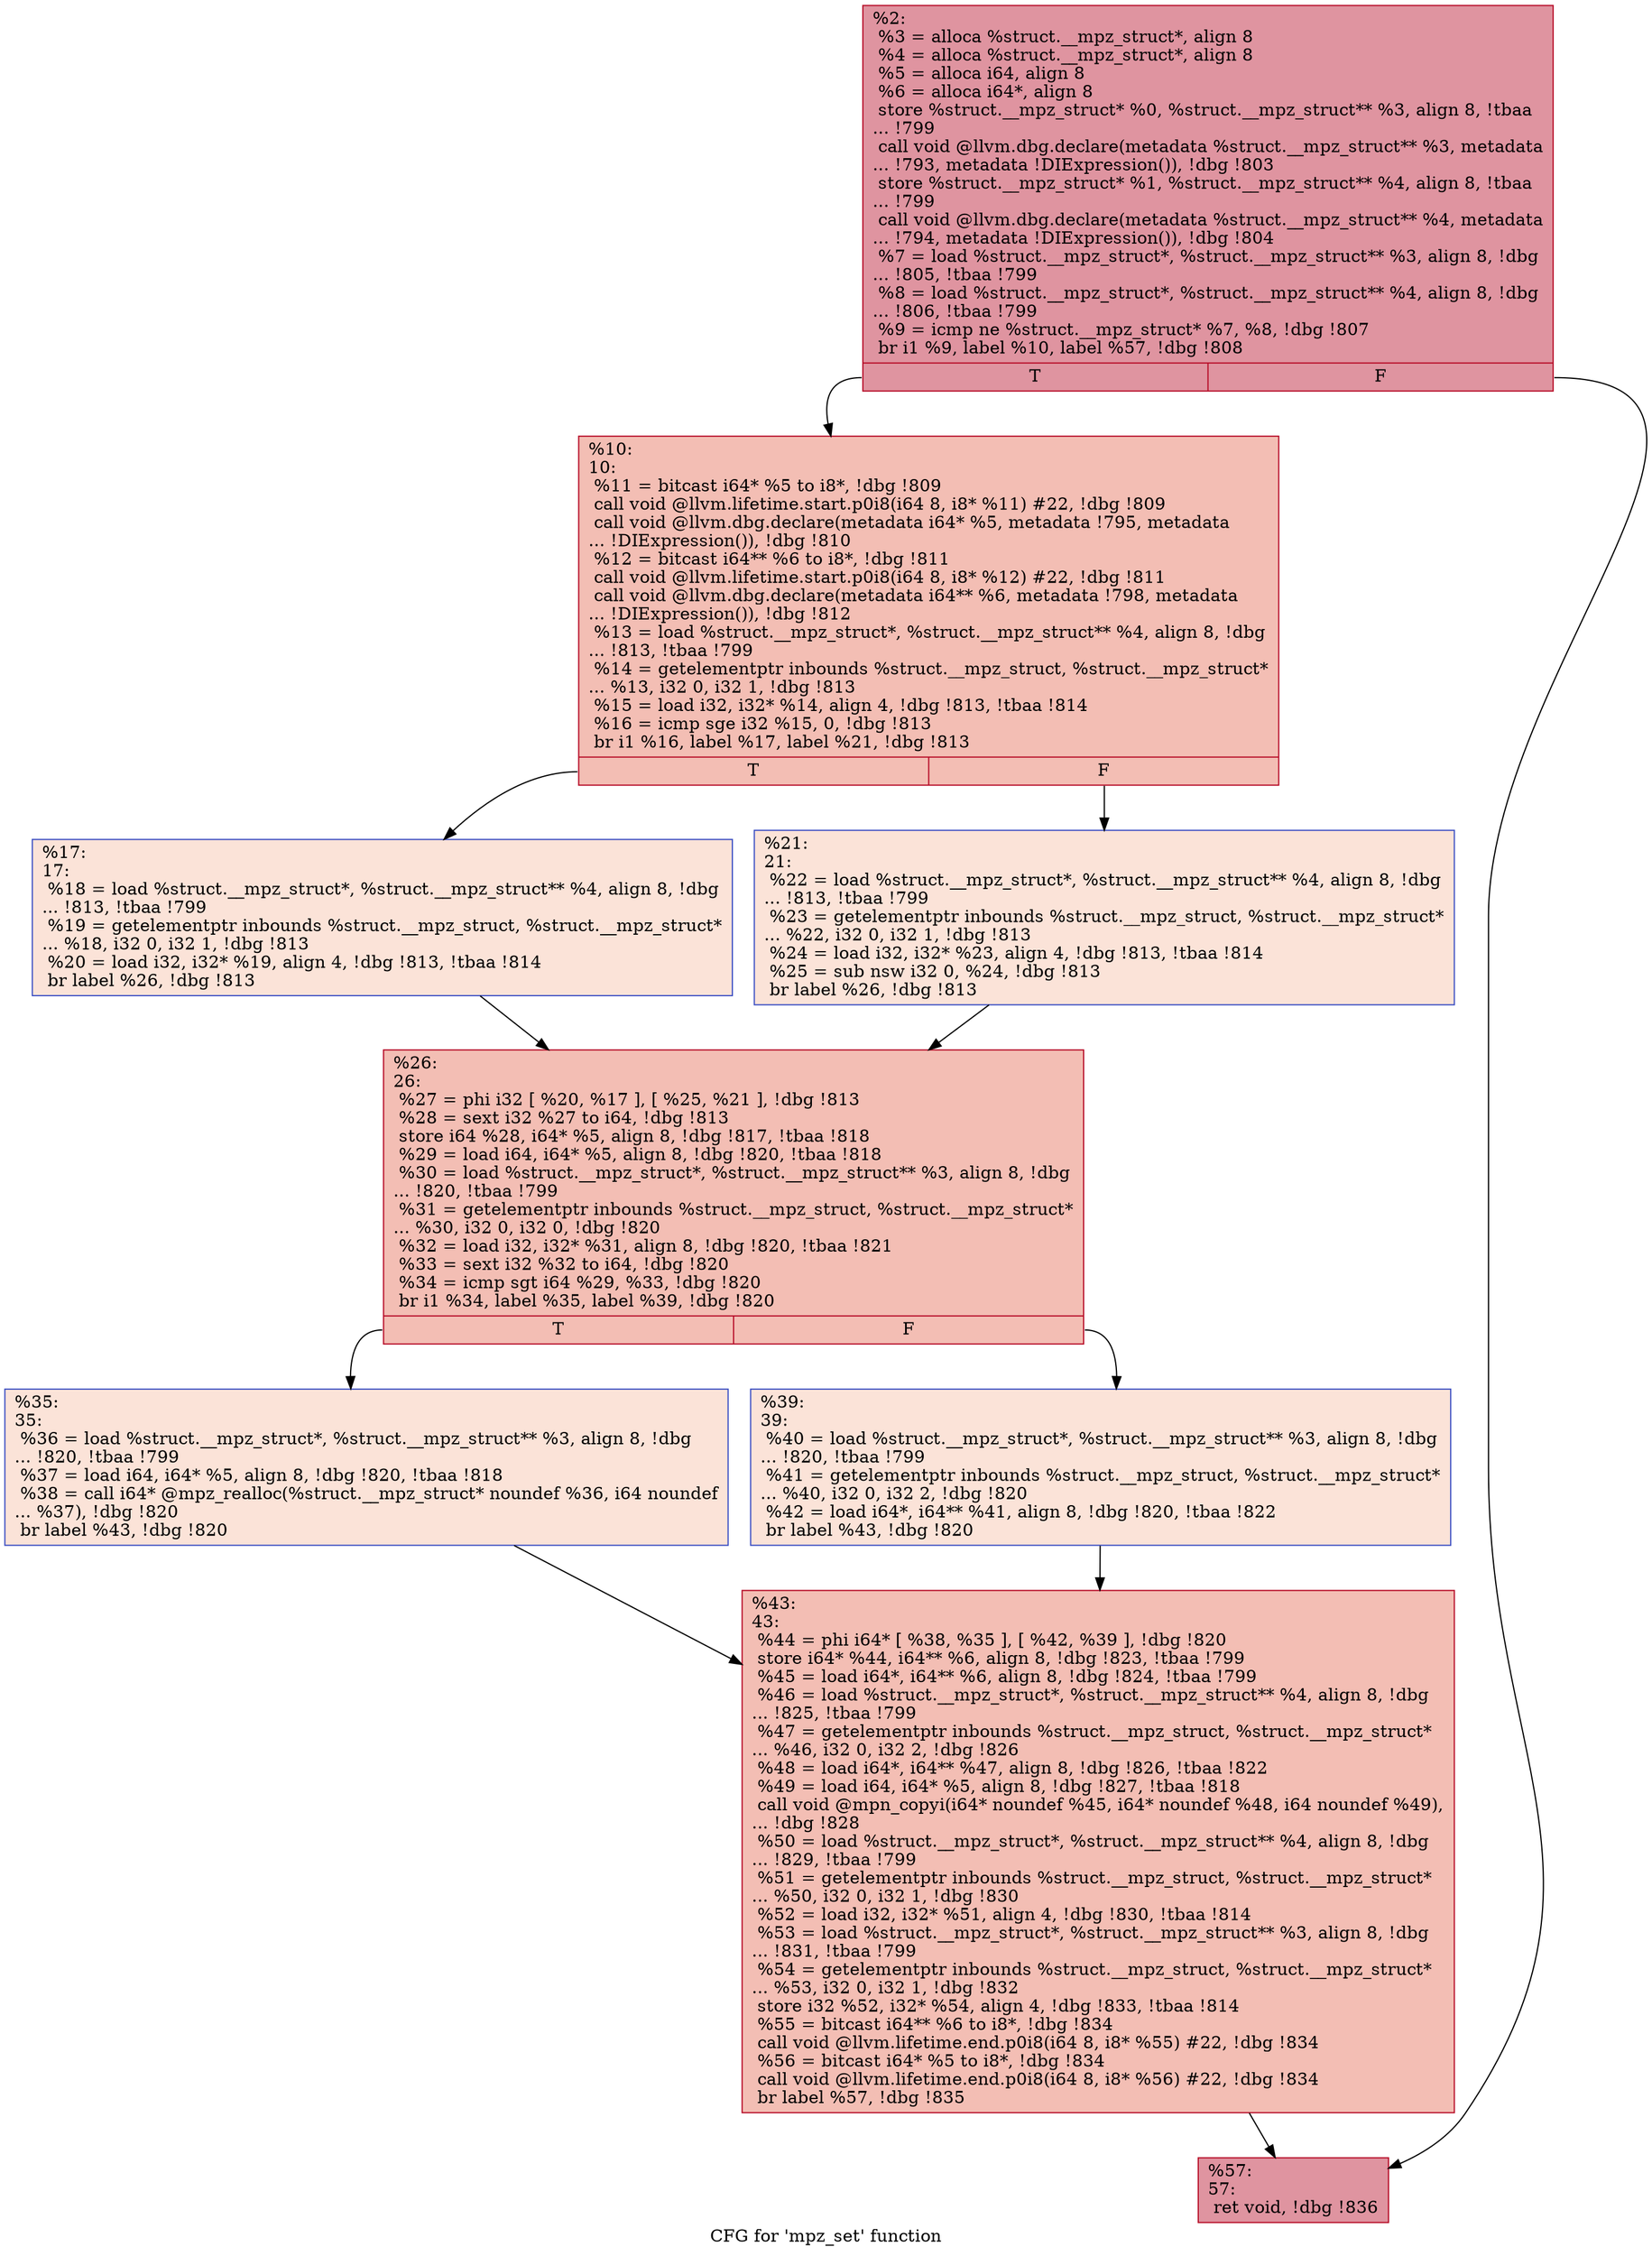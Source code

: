 digraph "CFG for 'mpz_set' function" {
	label="CFG for 'mpz_set' function";

	Node0x2637b00 [shape=record,color="#b70d28ff", style=filled, fillcolor="#b70d2870",label="{%2:\l  %3 = alloca %struct.__mpz_struct*, align 8\l  %4 = alloca %struct.__mpz_struct*, align 8\l  %5 = alloca i64, align 8\l  %6 = alloca i64*, align 8\l  store %struct.__mpz_struct* %0, %struct.__mpz_struct** %3, align 8, !tbaa\l... !799\l  call void @llvm.dbg.declare(metadata %struct.__mpz_struct** %3, metadata\l... !793, metadata !DIExpression()), !dbg !803\l  store %struct.__mpz_struct* %1, %struct.__mpz_struct** %4, align 8, !tbaa\l... !799\l  call void @llvm.dbg.declare(metadata %struct.__mpz_struct** %4, metadata\l... !794, metadata !DIExpression()), !dbg !804\l  %7 = load %struct.__mpz_struct*, %struct.__mpz_struct** %3, align 8, !dbg\l... !805, !tbaa !799\l  %8 = load %struct.__mpz_struct*, %struct.__mpz_struct** %4, align 8, !dbg\l... !806, !tbaa !799\l  %9 = icmp ne %struct.__mpz_struct* %7, %8, !dbg !807\l  br i1 %9, label %10, label %57, !dbg !808\l|{<s0>T|<s1>F}}"];
	Node0x2637b00:s0 -> Node0x2637b50;
	Node0x2637b00:s1 -> Node0x2637d80;
	Node0x2637b50 [shape=record,color="#b70d28ff", style=filled, fillcolor="#e36c5570",label="{%10:\l10:                                               \l  %11 = bitcast i64* %5 to i8*, !dbg !809\l  call void @llvm.lifetime.start.p0i8(i64 8, i8* %11) #22, !dbg !809\l  call void @llvm.dbg.declare(metadata i64* %5, metadata !795, metadata\l... !DIExpression()), !dbg !810\l  %12 = bitcast i64** %6 to i8*, !dbg !811\l  call void @llvm.lifetime.start.p0i8(i64 8, i8* %12) #22, !dbg !811\l  call void @llvm.dbg.declare(metadata i64** %6, metadata !798, metadata\l... !DIExpression()), !dbg !812\l  %13 = load %struct.__mpz_struct*, %struct.__mpz_struct** %4, align 8, !dbg\l... !813, !tbaa !799\l  %14 = getelementptr inbounds %struct.__mpz_struct, %struct.__mpz_struct*\l... %13, i32 0, i32 1, !dbg !813\l  %15 = load i32, i32* %14, align 4, !dbg !813, !tbaa !814\l  %16 = icmp sge i32 %15, 0, !dbg !813\l  br i1 %16, label %17, label %21, !dbg !813\l|{<s0>T|<s1>F}}"];
	Node0x2637b50:s0 -> Node0x2637ba0;
	Node0x2637b50:s1 -> Node0x2637bf0;
	Node0x2637ba0 [shape=record,color="#3d50c3ff", style=filled, fillcolor="#f6bfa670",label="{%17:\l17:                                               \l  %18 = load %struct.__mpz_struct*, %struct.__mpz_struct** %4, align 8, !dbg\l... !813, !tbaa !799\l  %19 = getelementptr inbounds %struct.__mpz_struct, %struct.__mpz_struct*\l... %18, i32 0, i32 1, !dbg !813\l  %20 = load i32, i32* %19, align 4, !dbg !813, !tbaa !814\l  br label %26, !dbg !813\l}"];
	Node0x2637ba0 -> Node0x2637c40;
	Node0x2637bf0 [shape=record,color="#3d50c3ff", style=filled, fillcolor="#f6bfa670",label="{%21:\l21:                                               \l  %22 = load %struct.__mpz_struct*, %struct.__mpz_struct** %4, align 8, !dbg\l... !813, !tbaa !799\l  %23 = getelementptr inbounds %struct.__mpz_struct, %struct.__mpz_struct*\l... %22, i32 0, i32 1, !dbg !813\l  %24 = load i32, i32* %23, align 4, !dbg !813, !tbaa !814\l  %25 = sub nsw i32 0, %24, !dbg !813\l  br label %26, !dbg !813\l}"];
	Node0x2637bf0 -> Node0x2637c40;
	Node0x2637c40 [shape=record,color="#b70d28ff", style=filled, fillcolor="#e36c5570",label="{%26:\l26:                                               \l  %27 = phi i32 [ %20, %17 ], [ %25, %21 ], !dbg !813\l  %28 = sext i32 %27 to i64, !dbg !813\l  store i64 %28, i64* %5, align 8, !dbg !817, !tbaa !818\l  %29 = load i64, i64* %5, align 8, !dbg !820, !tbaa !818\l  %30 = load %struct.__mpz_struct*, %struct.__mpz_struct** %3, align 8, !dbg\l... !820, !tbaa !799\l  %31 = getelementptr inbounds %struct.__mpz_struct, %struct.__mpz_struct*\l... %30, i32 0, i32 0, !dbg !820\l  %32 = load i32, i32* %31, align 8, !dbg !820, !tbaa !821\l  %33 = sext i32 %32 to i64, !dbg !820\l  %34 = icmp sgt i64 %29, %33, !dbg !820\l  br i1 %34, label %35, label %39, !dbg !820\l|{<s0>T|<s1>F}}"];
	Node0x2637c40:s0 -> Node0x2637c90;
	Node0x2637c40:s1 -> Node0x2637ce0;
	Node0x2637c90 [shape=record,color="#3d50c3ff", style=filled, fillcolor="#f6bfa670",label="{%35:\l35:                                               \l  %36 = load %struct.__mpz_struct*, %struct.__mpz_struct** %3, align 8, !dbg\l... !820, !tbaa !799\l  %37 = load i64, i64* %5, align 8, !dbg !820, !tbaa !818\l  %38 = call i64* @mpz_realloc(%struct.__mpz_struct* noundef %36, i64 noundef\l... %37), !dbg !820\l  br label %43, !dbg !820\l}"];
	Node0x2637c90 -> Node0x2637d30;
	Node0x2637ce0 [shape=record,color="#3d50c3ff", style=filled, fillcolor="#f6bfa670",label="{%39:\l39:                                               \l  %40 = load %struct.__mpz_struct*, %struct.__mpz_struct** %3, align 8, !dbg\l... !820, !tbaa !799\l  %41 = getelementptr inbounds %struct.__mpz_struct, %struct.__mpz_struct*\l... %40, i32 0, i32 2, !dbg !820\l  %42 = load i64*, i64** %41, align 8, !dbg !820, !tbaa !822\l  br label %43, !dbg !820\l}"];
	Node0x2637ce0 -> Node0x2637d30;
	Node0x2637d30 [shape=record,color="#b70d28ff", style=filled, fillcolor="#e36c5570",label="{%43:\l43:                                               \l  %44 = phi i64* [ %38, %35 ], [ %42, %39 ], !dbg !820\l  store i64* %44, i64** %6, align 8, !dbg !823, !tbaa !799\l  %45 = load i64*, i64** %6, align 8, !dbg !824, !tbaa !799\l  %46 = load %struct.__mpz_struct*, %struct.__mpz_struct** %4, align 8, !dbg\l... !825, !tbaa !799\l  %47 = getelementptr inbounds %struct.__mpz_struct, %struct.__mpz_struct*\l... %46, i32 0, i32 2, !dbg !826\l  %48 = load i64*, i64** %47, align 8, !dbg !826, !tbaa !822\l  %49 = load i64, i64* %5, align 8, !dbg !827, !tbaa !818\l  call void @mpn_copyi(i64* noundef %45, i64* noundef %48, i64 noundef %49),\l... !dbg !828\l  %50 = load %struct.__mpz_struct*, %struct.__mpz_struct** %4, align 8, !dbg\l... !829, !tbaa !799\l  %51 = getelementptr inbounds %struct.__mpz_struct, %struct.__mpz_struct*\l... %50, i32 0, i32 1, !dbg !830\l  %52 = load i32, i32* %51, align 4, !dbg !830, !tbaa !814\l  %53 = load %struct.__mpz_struct*, %struct.__mpz_struct** %3, align 8, !dbg\l... !831, !tbaa !799\l  %54 = getelementptr inbounds %struct.__mpz_struct, %struct.__mpz_struct*\l... %53, i32 0, i32 1, !dbg !832\l  store i32 %52, i32* %54, align 4, !dbg !833, !tbaa !814\l  %55 = bitcast i64** %6 to i8*, !dbg !834\l  call void @llvm.lifetime.end.p0i8(i64 8, i8* %55) #22, !dbg !834\l  %56 = bitcast i64* %5 to i8*, !dbg !834\l  call void @llvm.lifetime.end.p0i8(i64 8, i8* %56) #22, !dbg !834\l  br label %57, !dbg !835\l}"];
	Node0x2637d30 -> Node0x2637d80;
	Node0x2637d80 [shape=record,color="#b70d28ff", style=filled, fillcolor="#b70d2870",label="{%57:\l57:                                               \l  ret void, !dbg !836\l}"];
}
